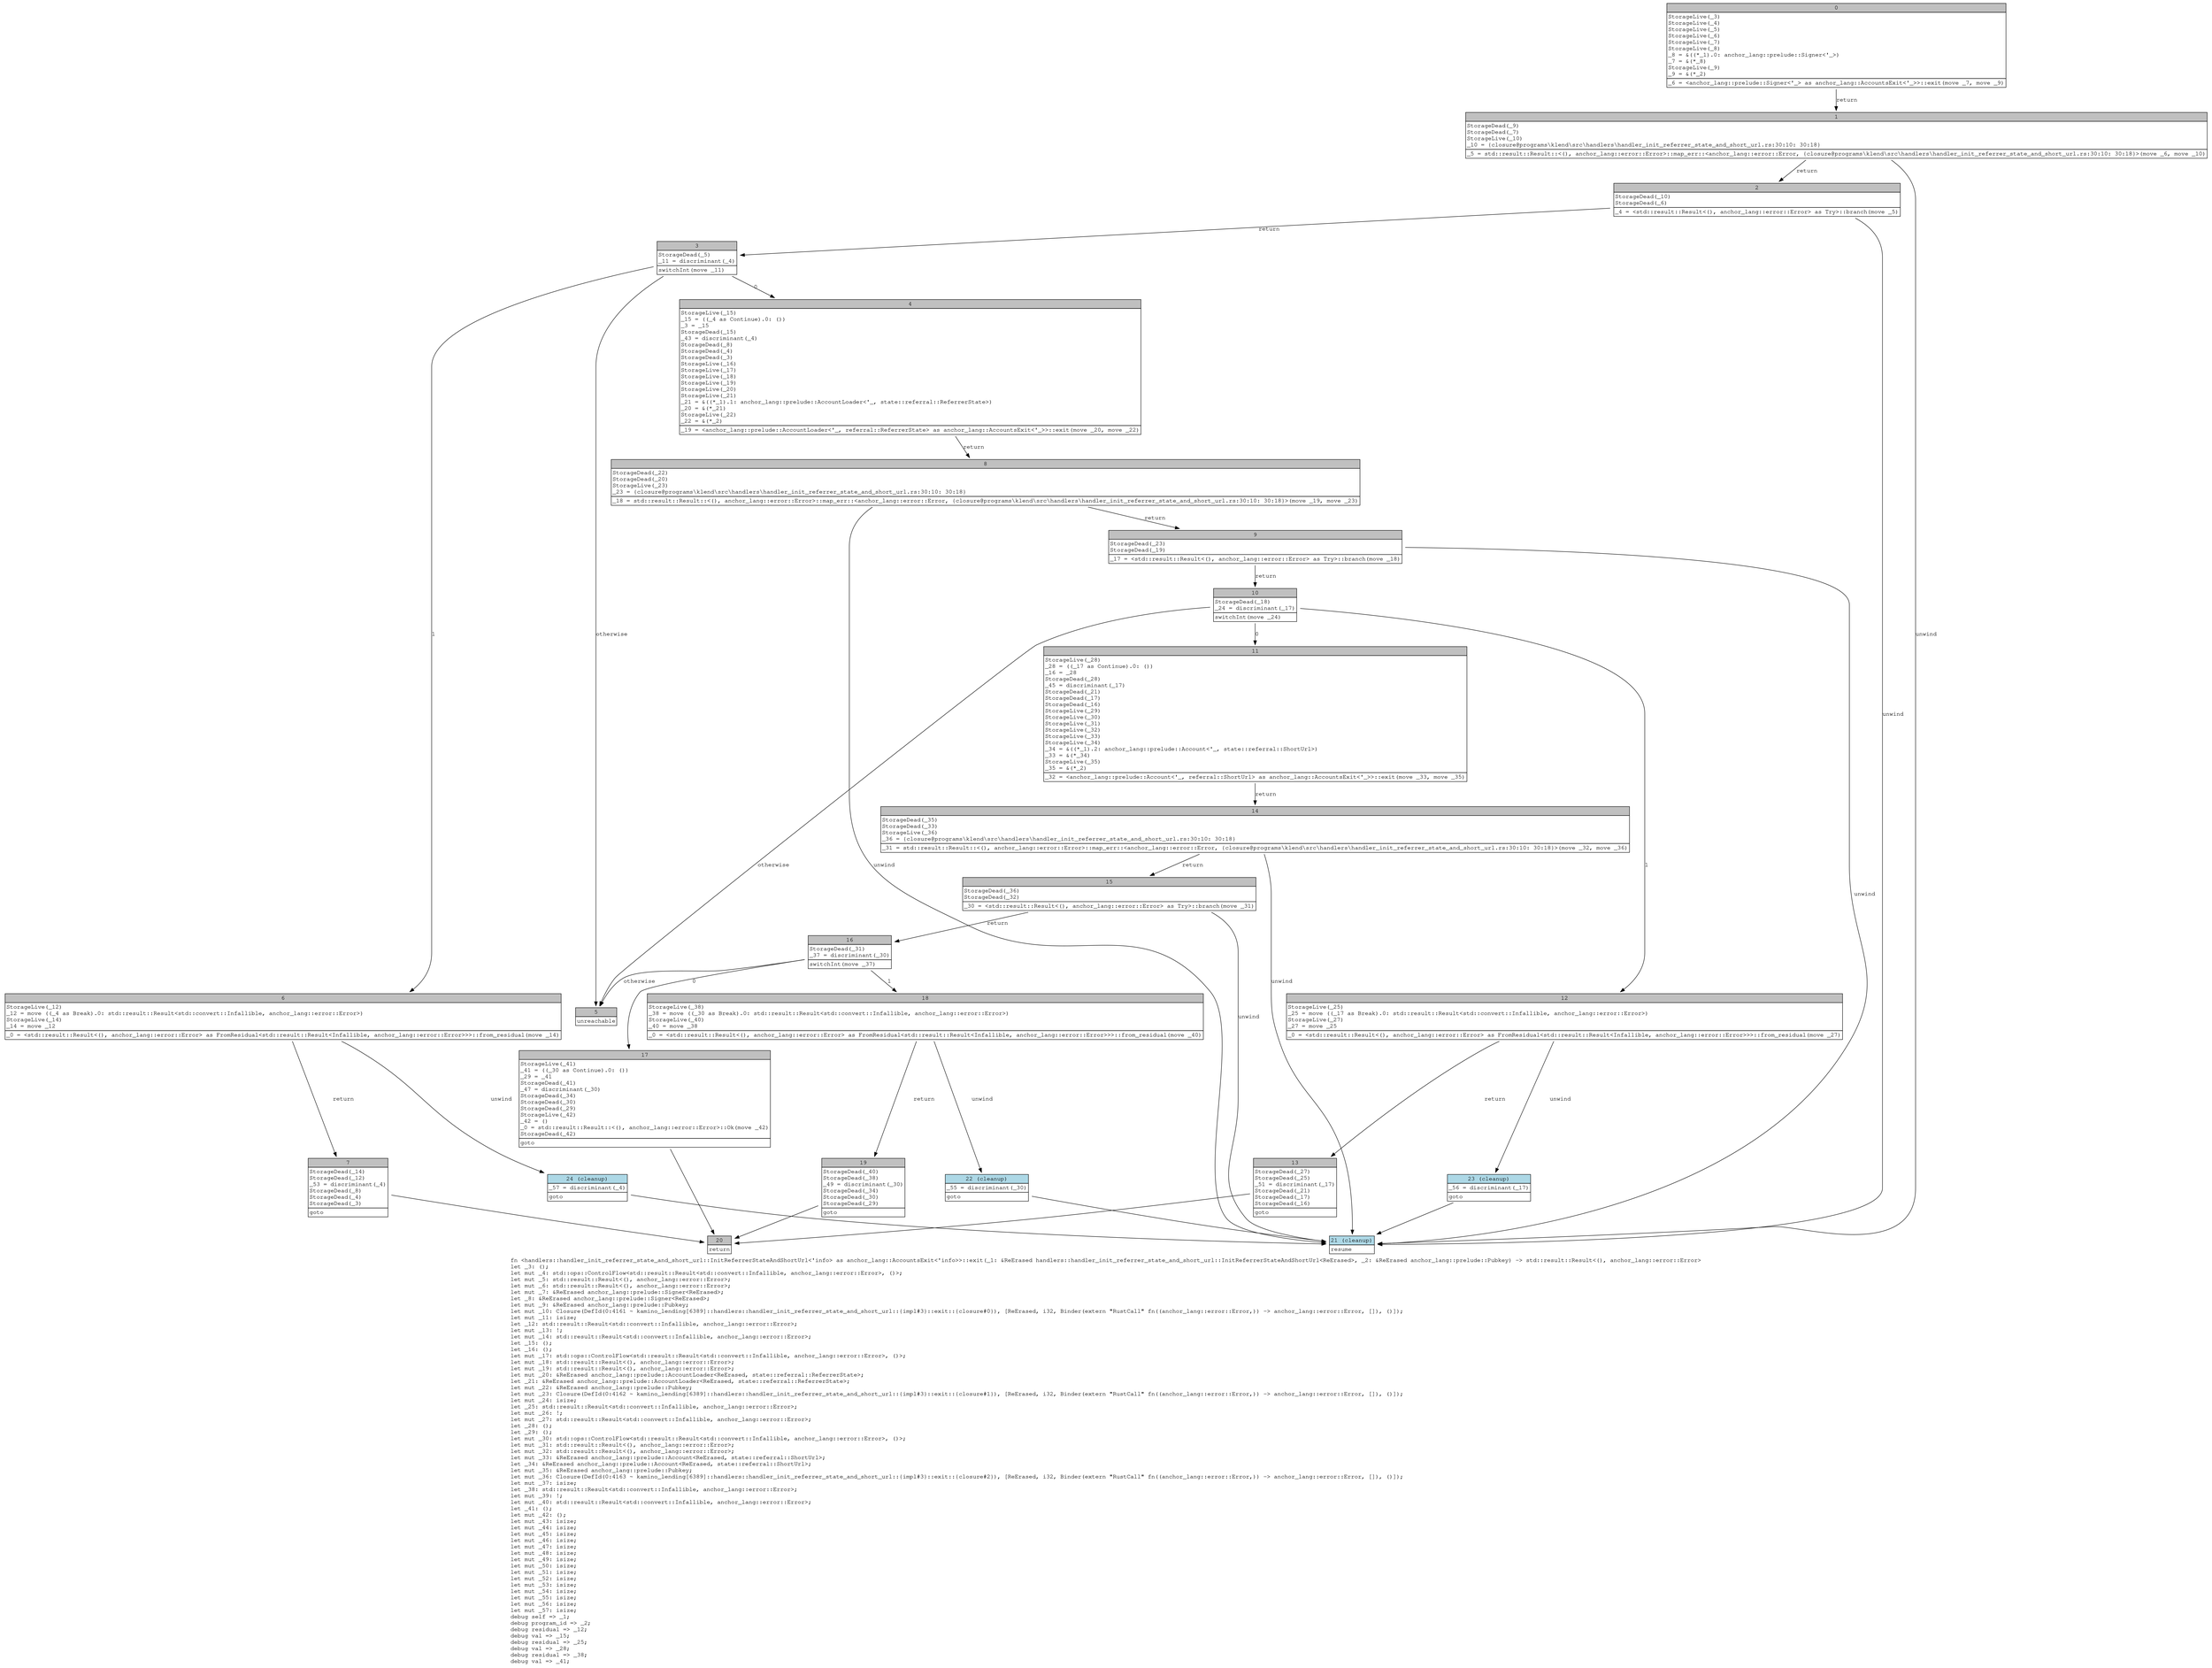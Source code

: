 digraph Mir_0_4160 {
    graph [fontname="Courier, monospace"];
    node [fontname="Courier, monospace"];
    edge [fontname="Courier, monospace"];
    label=<fn &lt;handlers::handler_init_referrer_state_and_short_url::InitReferrerStateAndShortUrl&lt;'info&gt; as anchor_lang::AccountsExit&lt;'info&gt;&gt;::exit(_1: &amp;ReErased handlers::handler_init_referrer_state_and_short_url::InitReferrerStateAndShortUrl&lt;ReErased&gt;, _2: &amp;ReErased anchor_lang::prelude::Pubkey) -&gt; std::result::Result&lt;(), anchor_lang::error::Error&gt;<br align="left"/>let _3: ();<br align="left"/>let mut _4: std::ops::ControlFlow&lt;std::result::Result&lt;std::convert::Infallible, anchor_lang::error::Error&gt;, ()&gt;;<br align="left"/>let mut _5: std::result::Result&lt;(), anchor_lang::error::Error&gt;;<br align="left"/>let mut _6: std::result::Result&lt;(), anchor_lang::error::Error&gt;;<br align="left"/>let mut _7: &amp;ReErased anchor_lang::prelude::Signer&lt;ReErased&gt;;<br align="left"/>let _8: &amp;ReErased anchor_lang::prelude::Signer&lt;ReErased&gt;;<br align="left"/>let mut _9: &amp;ReErased anchor_lang::prelude::Pubkey;<br align="left"/>let mut _10: Closure(DefId(0:4161 ~ kamino_lending[6389]::handlers::handler_init_referrer_state_and_short_url::{impl#3}::exit::{closure#0}), [ReErased, i32, Binder(extern &quot;RustCall&quot; fn((anchor_lang::error::Error,)) -&gt; anchor_lang::error::Error, []), ()]);<br align="left"/>let mut _11: isize;<br align="left"/>let _12: std::result::Result&lt;std::convert::Infallible, anchor_lang::error::Error&gt;;<br align="left"/>let mut _13: !;<br align="left"/>let mut _14: std::result::Result&lt;std::convert::Infallible, anchor_lang::error::Error&gt;;<br align="left"/>let _15: ();<br align="left"/>let _16: ();<br align="left"/>let mut _17: std::ops::ControlFlow&lt;std::result::Result&lt;std::convert::Infallible, anchor_lang::error::Error&gt;, ()&gt;;<br align="left"/>let mut _18: std::result::Result&lt;(), anchor_lang::error::Error&gt;;<br align="left"/>let mut _19: std::result::Result&lt;(), anchor_lang::error::Error&gt;;<br align="left"/>let mut _20: &amp;ReErased anchor_lang::prelude::AccountLoader&lt;ReErased, state::referral::ReferrerState&gt;;<br align="left"/>let _21: &amp;ReErased anchor_lang::prelude::AccountLoader&lt;ReErased, state::referral::ReferrerState&gt;;<br align="left"/>let mut _22: &amp;ReErased anchor_lang::prelude::Pubkey;<br align="left"/>let mut _23: Closure(DefId(0:4162 ~ kamino_lending[6389]::handlers::handler_init_referrer_state_and_short_url::{impl#3}::exit::{closure#1}), [ReErased, i32, Binder(extern &quot;RustCall&quot; fn((anchor_lang::error::Error,)) -&gt; anchor_lang::error::Error, []), ()]);<br align="left"/>let mut _24: isize;<br align="left"/>let _25: std::result::Result&lt;std::convert::Infallible, anchor_lang::error::Error&gt;;<br align="left"/>let mut _26: !;<br align="left"/>let mut _27: std::result::Result&lt;std::convert::Infallible, anchor_lang::error::Error&gt;;<br align="left"/>let _28: ();<br align="left"/>let _29: ();<br align="left"/>let mut _30: std::ops::ControlFlow&lt;std::result::Result&lt;std::convert::Infallible, anchor_lang::error::Error&gt;, ()&gt;;<br align="left"/>let mut _31: std::result::Result&lt;(), anchor_lang::error::Error&gt;;<br align="left"/>let mut _32: std::result::Result&lt;(), anchor_lang::error::Error&gt;;<br align="left"/>let mut _33: &amp;ReErased anchor_lang::prelude::Account&lt;ReErased, state::referral::ShortUrl&gt;;<br align="left"/>let _34: &amp;ReErased anchor_lang::prelude::Account&lt;ReErased, state::referral::ShortUrl&gt;;<br align="left"/>let mut _35: &amp;ReErased anchor_lang::prelude::Pubkey;<br align="left"/>let mut _36: Closure(DefId(0:4163 ~ kamino_lending[6389]::handlers::handler_init_referrer_state_and_short_url::{impl#3}::exit::{closure#2}), [ReErased, i32, Binder(extern &quot;RustCall&quot; fn((anchor_lang::error::Error,)) -&gt; anchor_lang::error::Error, []), ()]);<br align="left"/>let mut _37: isize;<br align="left"/>let _38: std::result::Result&lt;std::convert::Infallible, anchor_lang::error::Error&gt;;<br align="left"/>let mut _39: !;<br align="left"/>let mut _40: std::result::Result&lt;std::convert::Infallible, anchor_lang::error::Error&gt;;<br align="left"/>let _41: ();<br align="left"/>let mut _42: ();<br align="left"/>let mut _43: isize;<br align="left"/>let mut _44: isize;<br align="left"/>let mut _45: isize;<br align="left"/>let mut _46: isize;<br align="left"/>let mut _47: isize;<br align="left"/>let mut _48: isize;<br align="left"/>let mut _49: isize;<br align="left"/>let mut _50: isize;<br align="left"/>let mut _51: isize;<br align="left"/>let mut _52: isize;<br align="left"/>let mut _53: isize;<br align="left"/>let mut _54: isize;<br align="left"/>let mut _55: isize;<br align="left"/>let mut _56: isize;<br align="left"/>let mut _57: isize;<br align="left"/>debug self =&gt; _1;<br align="left"/>debug program_id =&gt; _2;<br align="left"/>debug residual =&gt; _12;<br align="left"/>debug val =&gt; _15;<br align="left"/>debug residual =&gt; _25;<br align="left"/>debug val =&gt; _28;<br align="left"/>debug residual =&gt; _38;<br align="left"/>debug val =&gt; _41;<br align="left"/>>;
    bb0__0_4160 [shape="none", label=<<table border="0" cellborder="1" cellspacing="0"><tr><td bgcolor="gray" align="center" colspan="1">0</td></tr><tr><td align="left" balign="left">StorageLive(_3)<br/>StorageLive(_4)<br/>StorageLive(_5)<br/>StorageLive(_6)<br/>StorageLive(_7)<br/>StorageLive(_8)<br/>_8 = &amp;((*_1).0: anchor_lang::prelude::Signer&lt;'_&gt;)<br/>_7 = &amp;(*_8)<br/>StorageLive(_9)<br/>_9 = &amp;(*_2)<br/></td></tr><tr><td align="left">_6 = &lt;anchor_lang::prelude::Signer&lt;'_&gt; as anchor_lang::AccountsExit&lt;'_&gt;&gt;::exit(move _7, move _9)</td></tr></table>>];
    bb1__0_4160 [shape="none", label=<<table border="0" cellborder="1" cellspacing="0"><tr><td bgcolor="gray" align="center" colspan="1">1</td></tr><tr><td align="left" balign="left">StorageDead(_9)<br/>StorageDead(_7)<br/>StorageLive(_10)<br/>_10 = {closure@programs\klend\src\handlers\handler_init_referrer_state_and_short_url.rs:30:10: 30:18}<br/></td></tr><tr><td align="left">_5 = std::result::Result::&lt;(), anchor_lang::error::Error&gt;::map_err::&lt;anchor_lang::error::Error, {closure@programs\klend\src\handlers\handler_init_referrer_state_and_short_url.rs:30:10: 30:18}&gt;(move _6, move _10)</td></tr></table>>];
    bb2__0_4160 [shape="none", label=<<table border="0" cellborder="1" cellspacing="0"><tr><td bgcolor="gray" align="center" colspan="1">2</td></tr><tr><td align="left" balign="left">StorageDead(_10)<br/>StorageDead(_6)<br/></td></tr><tr><td align="left">_4 = &lt;std::result::Result&lt;(), anchor_lang::error::Error&gt; as Try&gt;::branch(move _5)</td></tr></table>>];
    bb3__0_4160 [shape="none", label=<<table border="0" cellborder="1" cellspacing="0"><tr><td bgcolor="gray" align="center" colspan="1">3</td></tr><tr><td align="left" balign="left">StorageDead(_5)<br/>_11 = discriminant(_4)<br/></td></tr><tr><td align="left">switchInt(move _11)</td></tr></table>>];
    bb4__0_4160 [shape="none", label=<<table border="0" cellborder="1" cellspacing="0"><tr><td bgcolor="gray" align="center" colspan="1">4</td></tr><tr><td align="left" balign="left">StorageLive(_15)<br/>_15 = ((_4 as Continue).0: ())<br/>_3 = _15<br/>StorageDead(_15)<br/>_43 = discriminant(_4)<br/>StorageDead(_8)<br/>StorageDead(_4)<br/>StorageDead(_3)<br/>StorageLive(_16)<br/>StorageLive(_17)<br/>StorageLive(_18)<br/>StorageLive(_19)<br/>StorageLive(_20)<br/>StorageLive(_21)<br/>_21 = &amp;((*_1).1: anchor_lang::prelude::AccountLoader&lt;'_, state::referral::ReferrerState&gt;)<br/>_20 = &amp;(*_21)<br/>StorageLive(_22)<br/>_22 = &amp;(*_2)<br/></td></tr><tr><td align="left">_19 = &lt;anchor_lang::prelude::AccountLoader&lt;'_, referral::ReferrerState&gt; as anchor_lang::AccountsExit&lt;'_&gt;&gt;::exit(move _20, move _22)</td></tr></table>>];
    bb5__0_4160 [shape="none", label=<<table border="0" cellborder="1" cellspacing="0"><tr><td bgcolor="gray" align="center" colspan="1">5</td></tr><tr><td align="left">unreachable</td></tr></table>>];
    bb6__0_4160 [shape="none", label=<<table border="0" cellborder="1" cellspacing="0"><tr><td bgcolor="gray" align="center" colspan="1">6</td></tr><tr><td align="left" balign="left">StorageLive(_12)<br/>_12 = move ((_4 as Break).0: std::result::Result&lt;std::convert::Infallible, anchor_lang::error::Error&gt;)<br/>StorageLive(_14)<br/>_14 = move _12<br/></td></tr><tr><td align="left">_0 = &lt;std::result::Result&lt;(), anchor_lang::error::Error&gt; as FromResidual&lt;std::result::Result&lt;Infallible, anchor_lang::error::Error&gt;&gt;&gt;::from_residual(move _14)</td></tr></table>>];
    bb7__0_4160 [shape="none", label=<<table border="0" cellborder="1" cellspacing="0"><tr><td bgcolor="gray" align="center" colspan="1">7</td></tr><tr><td align="left" balign="left">StorageDead(_14)<br/>StorageDead(_12)<br/>_53 = discriminant(_4)<br/>StorageDead(_8)<br/>StorageDead(_4)<br/>StorageDead(_3)<br/></td></tr><tr><td align="left">goto</td></tr></table>>];
    bb8__0_4160 [shape="none", label=<<table border="0" cellborder="1" cellspacing="0"><tr><td bgcolor="gray" align="center" colspan="1">8</td></tr><tr><td align="left" balign="left">StorageDead(_22)<br/>StorageDead(_20)<br/>StorageLive(_23)<br/>_23 = {closure@programs\klend\src\handlers\handler_init_referrer_state_and_short_url.rs:30:10: 30:18}<br/></td></tr><tr><td align="left">_18 = std::result::Result::&lt;(), anchor_lang::error::Error&gt;::map_err::&lt;anchor_lang::error::Error, {closure@programs\klend\src\handlers\handler_init_referrer_state_and_short_url.rs:30:10: 30:18}&gt;(move _19, move _23)</td></tr></table>>];
    bb9__0_4160 [shape="none", label=<<table border="0" cellborder="1" cellspacing="0"><tr><td bgcolor="gray" align="center" colspan="1">9</td></tr><tr><td align="left" balign="left">StorageDead(_23)<br/>StorageDead(_19)<br/></td></tr><tr><td align="left">_17 = &lt;std::result::Result&lt;(), anchor_lang::error::Error&gt; as Try&gt;::branch(move _18)</td></tr></table>>];
    bb10__0_4160 [shape="none", label=<<table border="0" cellborder="1" cellspacing="0"><tr><td bgcolor="gray" align="center" colspan="1">10</td></tr><tr><td align="left" balign="left">StorageDead(_18)<br/>_24 = discriminant(_17)<br/></td></tr><tr><td align="left">switchInt(move _24)</td></tr></table>>];
    bb11__0_4160 [shape="none", label=<<table border="0" cellborder="1" cellspacing="0"><tr><td bgcolor="gray" align="center" colspan="1">11</td></tr><tr><td align="left" balign="left">StorageLive(_28)<br/>_28 = ((_17 as Continue).0: ())<br/>_16 = _28<br/>StorageDead(_28)<br/>_45 = discriminant(_17)<br/>StorageDead(_21)<br/>StorageDead(_17)<br/>StorageDead(_16)<br/>StorageLive(_29)<br/>StorageLive(_30)<br/>StorageLive(_31)<br/>StorageLive(_32)<br/>StorageLive(_33)<br/>StorageLive(_34)<br/>_34 = &amp;((*_1).2: anchor_lang::prelude::Account&lt;'_, state::referral::ShortUrl&gt;)<br/>_33 = &amp;(*_34)<br/>StorageLive(_35)<br/>_35 = &amp;(*_2)<br/></td></tr><tr><td align="left">_32 = &lt;anchor_lang::prelude::Account&lt;'_, referral::ShortUrl&gt; as anchor_lang::AccountsExit&lt;'_&gt;&gt;::exit(move _33, move _35)</td></tr></table>>];
    bb12__0_4160 [shape="none", label=<<table border="0" cellborder="1" cellspacing="0"><tr><td bgcolor="gray" align="center" colspan="1">12</td></tr><tr><td align="left" balign="left">StorageLive(_25)<br/>_25 = move ((_17 as Break).0: std::result::Result&lt;std::convert::Infallible, anchor_lang::error::Error&gt;)<br/>StorageLive(_27)<br/>_27 = move _25<br/></td></tr><tr><td align="left">_0 = &lt;std::result::Result&lt;(), anchor_lang::error::Error&gt; as FromResidual&lt;std::result::Result&lt;Infallible, anchor_lang::error::Error&gt;&gt;&gt;::from_residual(move _27)</td></tr></table>>];
    bb13__0_4160 [shape="none", label=<<table border="0" cellborder="1" cellspacing="0"><tr><td bgcolor="gray" align="center" colspan="1">13</td></tr><tr><td align="left" balign="left">StorageDead(_27)<br/>StorageDead(_25)<br/>_51 = discriminant(_17)<br/>StorageDead(_21)<br/>StorageDead(_17)<br/>StorageDead(_16)<br/></td></tr><tr><td align="left">goto</td></tr></table>>];
    bb14__0_4160 [shape="none", label=<<table border="0" cellborder="1" cellspacing="0"><tr><td bgcolor="gray" align="center" colspan="1">14</td></tr><tr><td align="left" balign="left">StorageDead(_35)<br/>StorageDead(_33)<br/>StorageLive(_36)<br/>_36 = {closure@programs\klend\src\handlers\handler_init_referrer_state_and_short_url.rs:30:10: 30:18}<br/></td></tr><tr><td align="left">_31 = std::result::Result::&lt;(), anchor_lang::error::Error&gt;::map_err::&lt;anchor_lang::error::Error, {closure@programs\klend\src\handlers\handler_init_referrer_state_and_short_url.rs:30:10: 30:18}&gt;(move _32, move _36)</td></tr></table>>];
    bb15__0_4160 [shape="none", label=<<table border="0" cellborder="1" cellspacing="0"><tr><td bgcolor="gray" align="center" colspan="1">15</td></tr><tr><td align="left" balign="left">StorageDead(_36)<br/>StorageDead(_32)<br/></td></tr><tr><td align="left">_30 = &lt;std::result::Result&lt;(), anchor_lang::error::Error&gt; as Try&gt;::branch(move _31)</td></tr></table>>];
    bb16__0_4160 [shape="none", label=<<table border="0" cellborder="1" cellspacing="0"><tr><td bgcolor="gray" align="center" colspan="1">16</td></tr><tr><td align="left" balign="left">StorageDead(_31)<br/>_37 = discriminant(_30)<br/></td></tr><tr><td align="left">switchInt(move _37)</td></tr></table>>];
    bb17__0_4160 [shape="none", label=<<table border="0" cellborder="1" cellspacing="0"><tr><td bgcolor="gray" align="center" colspan="1">17</td></tr><tr><td align="left" balign="left">StorageLive(_41)<br/>_41 = ((_30 as Continue).0: ())<br/>_29 = _41<br/>StorageDead(_41)<br/>_47 = discriminant(_30)<br/>StorageDead(_34)<br/>StorageDead(_30)<br/>StorageDead(_29)<br/>StorageLive(_42)<br/>_42 = ()<br/>_0 = std::result::Result::&lt;(), anchor_lang::error::Error&gt;::Ok(move _42)<br/>StorageDead(_42)<br/></td></tr><tr><td align="left">goto</td></tr></table>>];
    bb18__0_4160 [shape="none", label=<<table border="0" cellborder="1" cellspacing="0"><tr><td bgcolor="gray" align="center" colspan="1">18</td></tr><tr><td align="left" balign="left">StorageLive(_38)<br/>_38 = move ((_30 as Break).0: std::result::Result&lt;std::convert::Infallible, anchor_lang::error::Error&gt;)<br/>StorageLive(_40)<br/>_40 = move _38<br/></td></tr><tr><td align="left">_0 = &lt;std::result::Result&lt;(), anchor_lang::error::Error&gt; as FromResidual&lt;std::result::Result&lt;Infallible, anchor_lang::error::Error&gt;&gt;&gt;::from_residual(move _40)</td></tr></table>>];
    bb19__0_4160 [shape="none", label=<<table border="0" cellborder="1" cellspacing="0"><tr><td bgcolor="gray" align="center" colspan="1">19</td></tr><tr><td align="left" balign="left">StorageDead(_40)<br/>StorageDead(_38)<br/>_49 = discriminant(_30)<br/>StorageDead(_34)<br/>StorageDead(_30)<br/>StorageDead(_29)<br/></td></tr><tr><td align="left">goto</td></tr></table>>];
    bb20__0_4160 [shape="none", label=<<table border="0" cellborder="1" cellspacing="0"><tr><td bgcolor="gray" align="center" colspan="1">20</td></tr><tr><td align="left">return</td></tr></table>>];
    bb21__0_4160 [shape="none", label=<<table border="0" cellborder="1" cellspacing="0"><tr><td bgcolor="lightblue" align="center" colspan="1">21 (cleanup)</td></tr><tr><td align="left">resume</td></tr></table>>];
    bb22__0_4160 [shape="none", label=<<table border="0" cellborder="1" cellspacing="0"><tr><td bgcolor="lightblue" align="center" colspan="1">22 (cleanup)</td></tr><tr><td align="left" balign="left">_55 = discriminant(_30)<br/></td></tr><tr><td align="left">goto</td></tr></table>>];
    bb23__0_4160 [shape="none", label=<<table border="0" cellborder="1" cellspacing="0"><tr><td bgcolor="lightblue" align="center" colspan="1">23 (cleanup)</td></tr><tr><td align="left" balign="left">_56 = discriminant(_17)<br/></td></tr><tr><td align="left">goto</td></tr></table>>];
    bb24__0_4160 [shape="none", label=<<table border="0" cellborder="1" cellspacing="0"><tr><td bgcolor="lightblue" align="center" colspan="1">24 (cleanup)</td></tr><tr><td align="left" balign="left">_57 = discriminant(_4)<br/></td></tr><tr><td align="left">goto</td></tr></table>>];
    bb0__0_4160 -> bb1__0_4160 [label="return"];
    bb1__0_4160 -> bb2__0_4160 [label="return"];
    bb1__0_4160 -> bb21__0_4160 [label="unwind"];
    bb2__0_4160 -> bb3__0_4160 [label="return"];
    bb2__0_4160 -> bb21__0_4160 [label="unwind"];
    bb3__0_4160 -> bb4__0_4160 [label="0"];
    bb3__0_4160 -> bb6__0_4160 [label="1"];
    bb3__0_4160 -> bb5__0_4160 [label="otherwise"];
    bb4__0_4160 -> bb8__0_4160 [label="return"];
    bb6__0_4160 -> bb7__0_4160 [label="return"];
    bb6__0_4160 -> bb24__0_4160 [label="unwind"];
    bb7__0_4160 -> bb20__0_4160 [label=""];
    bb8__0_4160 -> bb9__0_4160 [label="return"];
    bb8__0_4160 -> bb21__0_4160 [label="unwind"];
    bb9__0_4160 -> bb10__0_4160 [label="return"];
    bb9__0_4160 -> bb21__0_4160 [label="unwind"];
    bb10__0_4160 -> bb11__0_4160 [label="0"];
    bb10__0_4160 -> bb12__0_4160 [label="1"];
    bb10__0_4160 -> bb5__0_4160 [label="otherwise"];
    bb11__0_4160 -> bb14__0_4160 [label="return"];
    bb12__0_4160 -> bb13__0_4160 [label="return"];
    bb12__0_4160 -> bb23__0_4160 [label="unwind"];
    bb13__0_4160 -> bb20__0_4160 [label=""];
    bb14__0_4160 -> bb15__0_4160 [label="return"];
    bb14__0_4160 -> bb21__0_4160 [label="unwind"];
    bb15__0_4160 -> bb16__0_4160 [label="return"];
    bb15__0_4160 -> bb21__0_4160 [label="unwind"];
    bb16__0_4160 -> bb17__0_4160 [label="0"];
    bb16__0_4160 -> bb18__0_4160 [label="1"];
    bb16__0_4160 -> bb5__0_4160 [label="otherwise"];
    bb17__0_4160 -> bb20__0_4160 [label=""];
    bb18__0_4160 -> bb19__0_4160 [label="return"];
    bb18__0_4160 -> bb22__0_4160 [label="unwind"];
    bb19__0_4160 -> bb20__0_4160 [label=""];
    bb22__0_4160 -> bb21__0_4160 [label=""];
    bb23__0_4160 -> bb21__0_4160 [label=""];
    bb24__0_4160 -> bb21__0_4160 [label=""];
}
